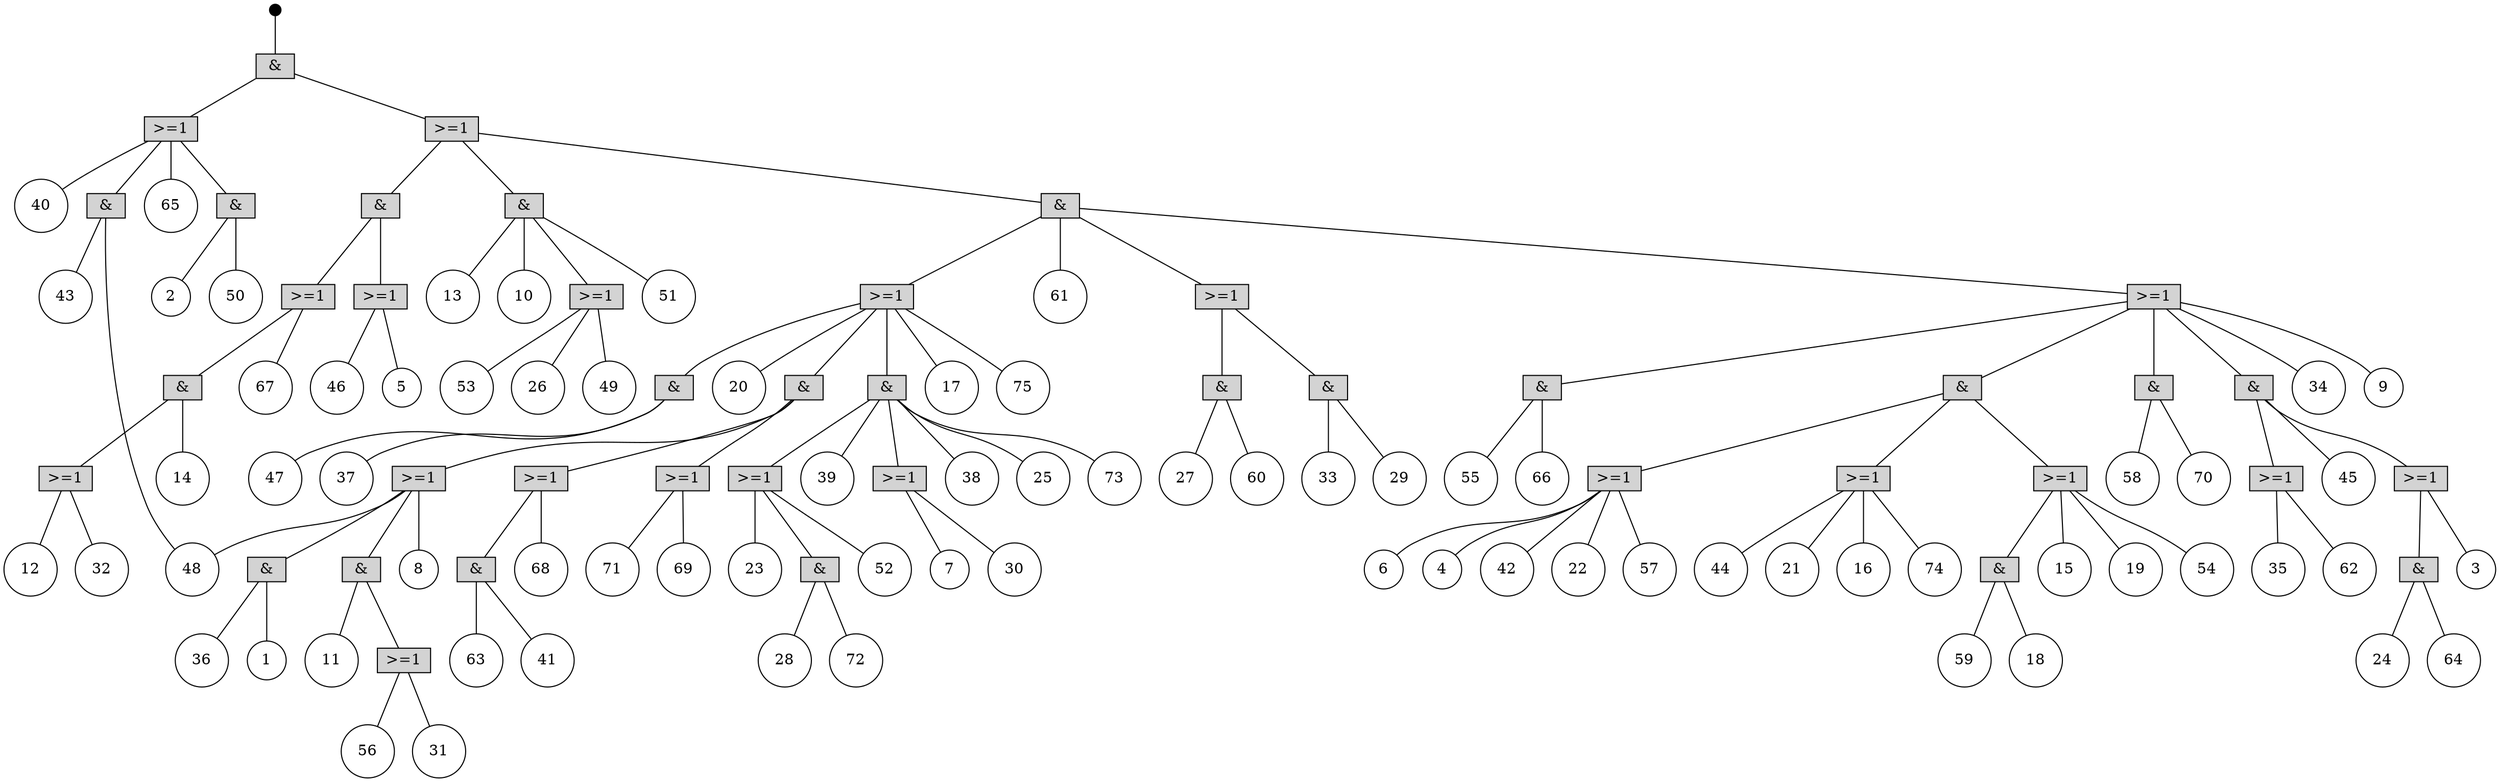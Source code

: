 digraph G {
0 [shape=point, style=filled, width=0.15, label="TOP"]; 0 -> 117 [style=filled, dir=none];1 [shape=box, style=filled, height=0.25, width=0.5, label=">=1"];1 -> 99 [style=filled, dir=none];1 -> 34 [style=filled, dir=none];
24 [shape=circle, height=0.25, width=0.25, label="33"];
25 [shape=circle, height=0.25, width=0.25, label="63"];
101 [shape=box, style=filled, height=0.25, width=0.5, label="&"];101 -> 84 [style=filled, dir=none];101 -> 14 [style=filled, dir=none];
26 [shape=circle, height=0.25, width=0.25, label="2"];
9 [shape=box, style=filled, height=0.25, width=0.5, label=">=1"];9 -> 23 [style=filled, dir=none];9 -> 111 [style=filled, dir=none];
7 [shape=box, style=filled, height=0.25, width=0.5, label=">=1"];7 -> 104 [style=filled, dir=none];7 -> 86 [style=filled, dir=none];7 -> 106 [style=filled, dir=none];7 -> 27 [style=filled, dir=none];
29 [shape=circle, height=0.25, width=0.25, label="23"];
30 [shape=circle, height=0.25, width=0.25, label="36"];
15 [shape=box, style=filled, height=0.25, width=0.5, label=">=1"];15 -> 109 [style=filled, dir=none];15 -> 102 [style=filled, dir=none];
16 [shape=box, style=filled, height=0.25, width=0.5, label=">=1"];16 -> 92 [style=filled, dir=none];16 -> 49 [style=filled, dir=none];16 -> 52 [style=filled, dir=none];
37 [shape=circle, height=0.25, width=0.25, label="8"];
36 [shape=circle, height=0.25, width=0.25, label="56"];
35 [shape=circle, height=0.25, width=0.25, label="25"];
39 [shape=circle, height=0.25, width=0.25, label="24"];
38 [shape=circle, height=0.25, width=0.25, label="44"];
3 [shape=box, style=filled, height=0.25, width=0.5, label=">=1"];3 -> 57 [style=filled, dir=none];3 -> 72 [style=filled, dir=none];
40 [shape=circle, height=0.25, width=0.25, label="28"];
10 [shape=box, style=filled, height=0.25, width=0.5, label=">=1"];10 -> 113 [style=filled, dir=none];10 -> 64 [style=filled, dir=none];
8 [shape=box, style=filled, height=0.25, width=0.5, label=">=1"];8 -> 100 [style=filled, dir=none];8 -> 114 [style=filled, dir=none];8 -> 107 [style=filled, dir=none];
106 [shape=box, style=filled, height=0.25, width=0.5, label="&"];106 -> 26 [style=filled, dir=none];106 -> 51 [style=filled, dir=none];
43 [shape=circle, height=0.25, width=0.25, label="66"];
47 [shape=circle, height=0.25, width=0.25, label="29"];
49 [shape=circle, height=0.25, width=0.25, label="49"];
50 [shape=circle, height=0.25, width=0.25, label="73"];
114 [shape=box, style=filled, height=0.25, width=0.5, label="&"];114 -> 4 [style=filled, dir=none];114 -> 1 [style=filled, dir=none];
17 [shape=box, style=filled, height=0.25, width=0.5, label=">=1"];17 -> 38 [style=filled, dir=none];17 -> 60 [style=filled, dir=none];17 -> 81 [style=filled, dir=none];17 -> 28 [style=filled, dir=none];
57 [shape=circle, height=0.25, width=0.25, label="69"];
58 [shape=circle, height=0.25, width=0.25, label="46"];
96 [shape=box, style=filled, height=0.25, width=0.5, label="&"];96 -> 66 [style=filled, dir=none];96 -> 46 [style=filled, dir=none];
2 [shape=box, style=filled, height=0.25, width=0.5, label=">=1"];2 -> 112 [style=filled, dir=none];2 -> 103 [style=filled, dir=none];2 -> 73 [style=filled, dir=none];2 -> 74 [style=filled, dir=none];2 -> 116 [style=filled, dir=none];2 -> 105 [style=filled, dir=none];
60 [shape=circle, height=0.25, width=0.25, label="21"];
63 [shape=circle, height=0.25, width=0.25, label="58"];
64 [shape=circle, height=0.25, width=0.25, label="3"];
99 [shape=box, style=filled, height=0.25, width=0.5, label="&"];99 -> 11 [style=filled, dir=none];99 -> 62 [style=filled, dir=none];
103 [shape=box, style=filled, height=0.25, width=0.5, label="&"];103 -> 10 [style=filled, dir=none];103 -> 20 [style=filled, dir=none];103 -> 69 [style=filled, dir=none];
105 [shape=box, style=filled, height=0.25, width=0.5, label="&"];105 -> 18 [style=filled, dir=none];105 -> 5 [style=filled, dir=none];105 -> 17 [style=filled, dir=none];
67 [shape=circle, height=0.25, width=0.25, label="15"];
68 [shape=circle, height=0.25, width=0.25, label="17"];
70 [shape=circle, height=0.25, width=0.25, label="27"];
71 [shape=circle, height=0.25, width=0.25, label="12"];
72 [shape=circle, height=0.25, width=0.25, label="71"];
73 [shape=circle, height=0.25, width=0.25, label="34"];
74 [shape=circle, height=0.25, width=0.25, label="9"];
75 [shape=circle, height=0.25, width=0.25, label="41"];
77 [shape=circle, height=0.25, width=0.25, label="43"];
79 [shape=circle, height=0.25, width=0.25, label="47"];
80 [shape=circle, height=0.25, width=0.25, label="55"];
85 [shape=circle, height=0.25, width=0.25, label="75"];
102 [shape=box, style=filled, height=0.25, width=0.5, label="&"];102 -> 24 [style=filled, dir=none];102 -> 47 [style=filled, dir=none];
6 [shape=box, style=filled, height=0.25, width=0.5, label=">=1"];6 -> 98 [style=filled, dir=none];6 -> 29 [style=filled, dir=none];6 -> 78 [style=filled, dir=none];
86 [shape=circle, height=0.25, width=0.25, label="65"];
104 [shape=box, style=filled, height=0.25, width=0.5, label="&"];104 -> 77 [style=filled, dir=none];104 -> 82 [style=filled, dir=none];
89 [shape=circle, height=0.25, width=0.25, label="51"];
90 [shape=circle, height=0.25, width=0.25, label="13"];
92 [shape=circle, height=0.25, width=0.25, label="26"];
93 [shape=circle, height=0.25, width=0.25, label="70"];
94 [shape=circle, height=0.25, width=0.25, label="39"];
116 [shape=box, style=filled, height=0.25, width=0.5, label="&"];116 -> 43 [style=filled, dir=none];116 -> 80 [style=filled, dir=none];
117 [shape=box, style=filled, height=0.25, width=0.5, label="&"];117 -> 8 [style=filled, dir=none];117 -> 7 [style=filled, dir=none];
19 [shape=box, style=filled, height=0.25, width=0.5, label=">=1"];19 -> 61 [style=filled, dir=none];19 -> 22 [style=filled, dir=none];
21 [shape=circle, height=0.25, width=0.25, label="5"];
22 [shape=circle, height=0.25, width=0.25, label="7"];
23 [shape=circle, height=0.25, width=0.25, label="68"];
12 [shape=box, style=filled, height=0.25, width=0.5, label=">=1"];12 -> 97 [style=filled, dir=none];12 -> 101 [style=filled, dir=none];12 -> 37 [style=filled, dir=none];12 -> 82 [style=filled, dir=none];
27 [shape=circle, height=0.25, width=0.25, label="40"];
28 [shape=circle, height=0.25, width=0.25, label="74"];
111 [shape=box, style=filled, height=0.25, width=0.5, label="&"];111 -> 75 [style=filled, dir=none];111 -> 25 [style=filled, dir=none];
31 [shape=circle, height=0.25, width=0.25, label="35"];
32 [shape=circle, height=0.25, width=0.25, label="1"];
33 [shape=circle, height=0.25, width=0.25, label="38"];
18 [shape=box, style=filled, height=0.25, width=0.5, label=">=1"];18 -> 67 [style=filled, dir=none];18 -> 55 [style=filled, dir=none];18 -> 44 [style=filled, dir=none];18 -> 96 [style=filled, dir=none];
34 [shape=circle, height=0.25, width=0.25, label="67"];
97 [shape=box, style=filled, height=0.25, width=0.5, label="&"];97 -> 30 [style=filled, dir=none];97 -> 32 [style=filled, dir=none];
5 [shape=box, style=filled, height=0.25, width=0.5, label=">=1"];5 -> 59 [style=filled, dir=none];5 -> 45 [style=filled, dir=none];5 -> 95 [style=filled, dir=none];5 -> 56 [style=filled, dir=none];5 -> 54 [style=filled, dir=none];
100 [shape=box, style=filled, height=0.25, width=0.5, label="&"];100 -> 13 [style=filled, dir=none];100 -> 65 [style=filled, dir=none];100 -> 15 [style=filled, dir=none];100 -> 2 [style=filled, dir=none];
41 [shape=circle, height=0.25, width=0.25, label="62"];
42 [shape=circle, height=0.25, width=0.25, label="32"];
11 [shape=box, style=filled, height=0.25, width=0.5, label=">=1"];11 -> 71 [style=filled, dir=none];11 -> 42 [style=filled, dir=none];
109 [shape=box, style=filled, height=0.25, width=0.5, label="&"];109 -> 53 [style=filled, dir=none];109 -> 70 [style=filled, dir=none];
44 [shape=circle, height=0.25, width=0.25, label="54"];
46 [shape=circle, height=0.25, width=0.25, label="18"];
45 [shape=circle, height=0.25, width=0.25, label="4"];
110 [shape=box, style=filled, height=0.25, width=0.5, label="&"];110 -> 79 [style=filled, dir=none];110 -> 76 [style=filled, dir=none];
48 [shape=circle, height=0.25, width=0.25, label="20"];
112 [shape=box, style=filled, height=0.25, width=0.5, label="&"];112 -> 93 [style=filled, dir=none];112 -> 63 [style=filled, dir=none];
51 [shape=circle, height=0.25, width=0.25, label="50"];
52 [shape=circle, height=0.25, width=0.25, label="53"];
53 [shape=circle, height=0.25, width=0.25, label="60"];
54 [shape=circle, height=0.25, width=0.25, label="57"];
55 [shape=circle, height=0.25, width=0.25, label="19"];
56 [shape=circle, height=0.25, width=0.25, label="22"];
59 [shape=circle, height=0.25, width=0.25, label="6"];
61 [shape=circle, height=0.25, width=0.25, label="30"];
62 [shape=circle, height=0.25, width=0.25, label="14"];
4 [shape=box, style=filled, height=0.25, width=0.5, label=">=1"];4 -> 58 [style=filled, dir=none];4 -> 21 [style=filled, dir=none];
65 [shape=circle, height=0.25, width=0.25, label="61"];
66 [shape=circle, height=0.25, width=0.25, label="59"];
13 [shape=box, style=filled, height=0.25, width=0.5, label=">=1"];13 -> 108 [style=filled, dir=none];13 -> 115 [style=filled, dir=none];13 -> 68 [style=filled, dir=none];13 -> 48 [style=filled, dir=none];13 -> 85 [style=filled, dir=none];13 -> 110 [style=filled, dir=none];
107 [shape=box, style=filled, height=0.25, width=0.5, label="&"];107 -> 16 [style=filled, dir=none];107 -> 87 [style=filled, dir=none];107 -> 89 [style=filled, dir=none];107 -> 90 [style=filled, dir=none];
69 [shape=circle, height=0.25, width=0.25, label="45"];
76 [shape=circle, height=0.25, width=0.25, label="37"];
115 [shape=box, style=filled, height=0.25, width=0.5, label="&"];115 -> 94 [style=filled, dir=none];115 -> 50 [style=filled, dir=none];115 -> 35 [style=filled, dir=none];115 -> 33 [style=filled, dir=none];115 -> 19 [style=filled, dir=none];115 -> 6 [style=filled, dir=none];
78 [shape=circle, height=0.25, width=0.25, label="52"];
81 [shape=circle, height=0.25, width=0.25, label="16"];
82 [shape=circle, height=0.25, width=0.25, label="48"];
83 [shape=circle, height=0.25, width=0.25, label="64"];
98 [shape=box, style=filled, height=0.25, width=0.5, label="&"];98 -> 40 [style=filled, dir=none];98 -> 88 [style=filled, dir=none];
84 [shape=circle, height=0.25, width=0.25, label="11"];
87 [shape=circle, height=0.25, width=0.25, label="10"];
88 [shape=circle, height=0.25, width=0.25, label="72"];
108 [shape=box, style=filled, height=0.25, width=0.5, label="&"];108 -> 12 [style=filled, dir=none];108 -> 3 [style=filled, dir=none];108 -> 9 [style=filled, dir=none];
91 [shape=circle, height=0.25, width=0.25, label="31"];
14 [shape=box, style=filled, height=0.25, width=0.5, label=">=1"];14 -> 91 [style=filled, dir=none];14 -> 36 [style=filled, dir=none];
113 [shape=box, style=filled, height=0.25, width=0.5, label="&"];113 -> 83 [style=filled, dir=none];113 -> 39 [style=filled, dir=none];
20 [shape=box, style=filled, height=0.25, width=0.5, label=">=1"];20 -> 41 [style=filled, dir=none];20 -> 31 [style=filled, dir=none];
95 [shape=circle, height=0.25, width=0.25, label="42"];

}